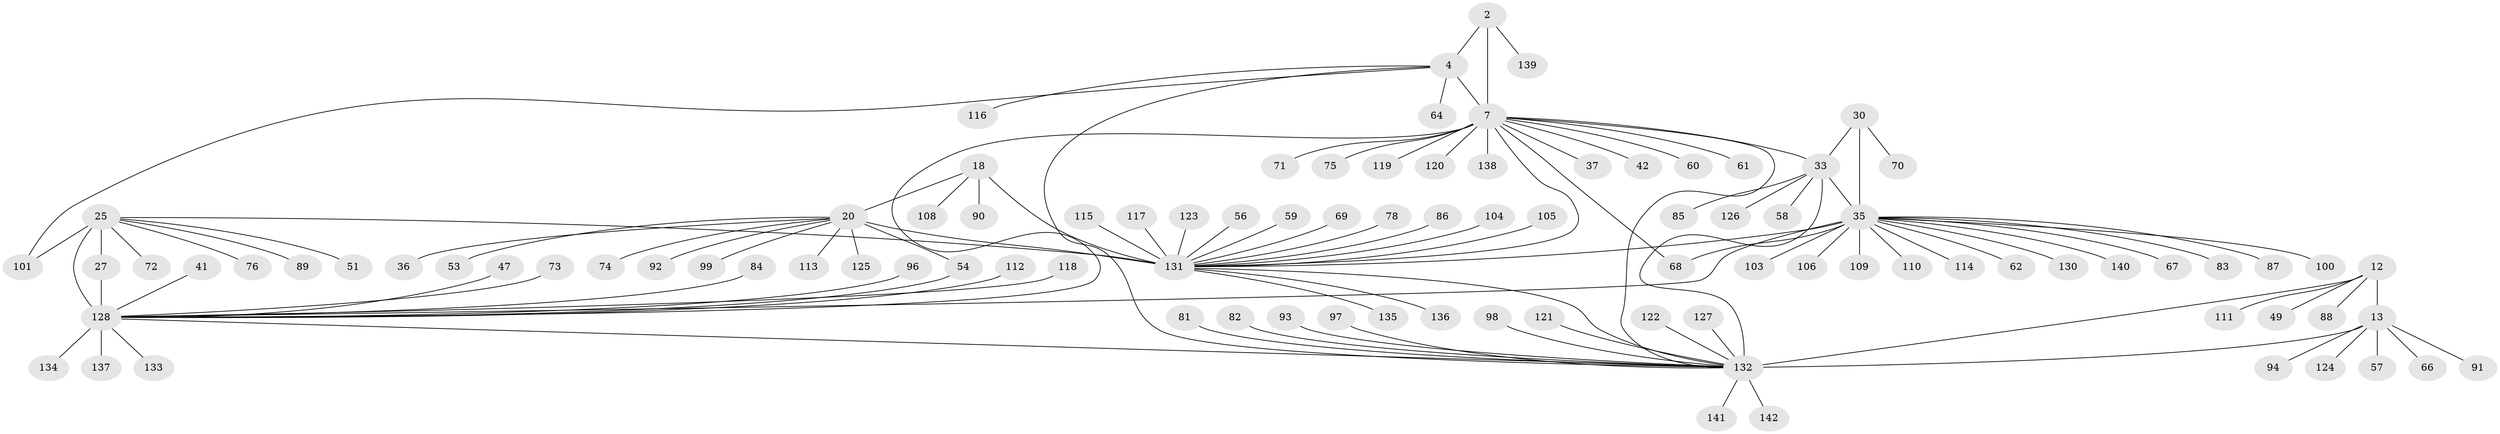 // original degree distribution, {6: 0.035211267605633804, 7: 0.02112676056338028, 8: 0.04929577464788732, 13: 0.02112676056338028, 11: 0.04225352112676056, 10: 0.02112676056338028, 9: 0.028169014084507043, 15: 0.007042253521126761, 12: 0.02112676056338028, 1: 0.6338028169014085, 3: 0.02112676056338028, 2: 0.09859154929577464}
// Generated by graph-tools (version 1.1) at 2025/58/03/04/25 21:58:23]
// undirected, 99 vertices, 113 edges
graph export_dot {
graph [start="1"]
  node [color=gray90,style=filled];
  2 [super="+1"];
  4 [super="+3"];
  7 [super="+5+6"];
  12 [super="+10"];
  13 [super="+11"];
  18 [super="+15"];
  20 [super="+19"];
  25 [super="+22"];
  27 [super="+26"];
  30 [super="+29"];
  33 [super="+32"];
  35 [super="+31+34"];
  36;
  37;
  41;
  42;
  47;
  49;
  51;
  53;
  54;
  56;
  57;
  58;
  59;
  60;
  61;
  62;
  64;
  66;
  67;
  68;
  69;
  70;
  71;
  72 [super="+43"];
  73;
  74;
  75;
  76 [super="+55"];
  78;
  81;
  82;
  83;
  84;
  85;
  86;
  87;
  88;
  89;
  90 [super="+46"];
  91;
  92;
  93;
  94;
  96;
  97;
  98;
  99;
  100;
  101;
  103;
  104;
  105;
  106;
  108 [super="+45+95"];
  109;
  110;
  111;
  112;
  113;
  114;
  115;
  116;
  117;
  118;
  119;
  120 [super="+77"];
  121;
  122;
  123;
  124 [super="+102"];
  125;
  126;
  127;
  128 [super="+44+28+40"];
  130 [super="+80"];
  131 [super="+50"];
  132 [super="+107+48+52+65"];
  133 [super="+79"];
  134;
  135;
  136;
  137;
  138;
  139 [super="+63"];
  140 [super="+129"];
  141;
  142;
  2 -- 4 [weight=4];
  2 -- 7 [weight=6];
  2 -- 139;
  4 -- 7 [weight=6];
  4 -- 101;
  4 -- 64;
  4 -- 116;
  4 -- 132;
  7 -- 37;
  7 -- 71;
  7 -- 75;
  7 -- 138;
  7 -- 33;
  7 -- 42;
  7 -- 120;
  7 -- 68;
  7 -- 60;
  7 -- 119;
  7 -- 61;
  7 -- 128;
  7 -- 132;
  7 -- 131;
  12 -- 13 [weight=4];
  12 -- 111;
  12 -- 49;
  12 -- 88;
  12 -- 132 [weight=6];
  13 -- 66;
  13 -- 91;
  13 -- 57;
  13 -- 94;
  13 -- 124;
  13 -- 132 [weight=6];
  18 -- 20 [weight=4];
  18 -- 108;
  18 -- 90;
  18 -- 131 [weight=6];
  20 -- 36;
  20 -- 54;
  20 -- 99;
  20 -- 113;
  20 -- 125;
  20 -- 74;
  20 -- 53;
  20 -- 92;
  20 -- 131 [weight=6];
  25 -- 27 [weight=4];
  25 -- 101;
  25 -- 89;
  25 -- 51;
  25 -- 72;
  25 -- 76;
  25 -- 128 [weight=6];
  25 -- 131;
  27 -- 128 [weight=6];
  30 -- 33 [weight=4];
  30 -- 35 [weight=6];
  30 -- 70;
  33 -- 35 [weight=6];
  33 -- 58;
  33 -- 85;
  33 -- 126;
  33 -- 132 [weight=2];
  35 -- 103;
  35 -- 109;
  35 -- 68;
  35 -- 100;
  35 -- 106;
  35 -- 114;
  35 -- 83;
  35 -- 140;
  35 -- 130;
  35 -- 67;
  35 -- 110;
  35 -- 87;
  35 -- 62;
  35 -- 128;
  35 -- 131 [weight=2];
  41 -- 128;
  47 -- 128;
  54 -- 128;
  56 -- 131;
  59 -- 131;
  69 -- 131;
  73 -- 128;
  78 -- 131;
  81 -- 132;
  82 -- 132;
  84 -- 128;
  86 -- 131;
  93 -- 132;
  96 -- 128;
  97 -- 132;
  98 -- 132;
  104 -- 131;
  105 -- 131;
  112 -- 128;
  115 -- 131;
  117 -- 131;
  118 -- 128;
  121 -- 132;
  122 -- 132;
  123 -- 131;
  127 -- 132;
  128 -- 133;
  128 -- 134;
  128 -- 137;
  128 -- 132;
  131 -- 132;
  131 -- 135;
  131 -- 136;
  132 -- 141;
  132 -- 142;
}
